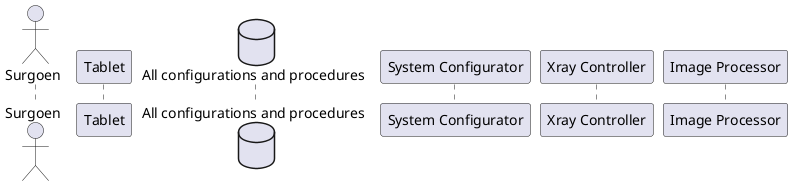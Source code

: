 @startuml
actor "Surgoen" as doctor
participant "Tablet" as tablet
database "All configurations and procedures" as database
participant "System Configurator" as configurator
participant "Xray Controller" as controller
participant "Image Processor" as processor





@enduml